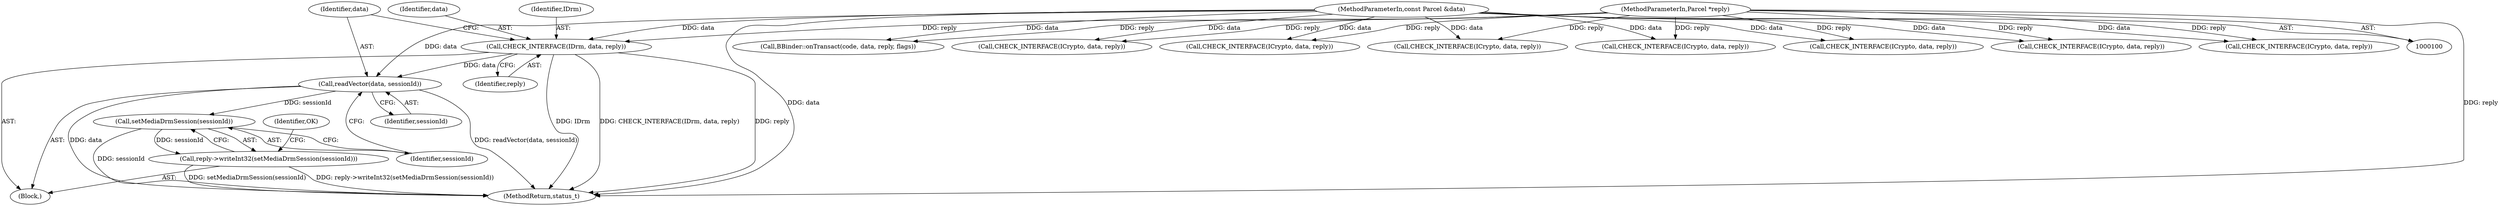 digraph "0_Android_22f824feac43d5758f9a70b77f2aca840ba62c3b@pointer" {
"1000451" [label="(Call,CHECK_INTERFACE(IDrm, data, reply))"];
"1000102" [label="(MethodParameterIn,const Parcel &data)"];
"1000103" [label="(MethodParameterIn,Parcel *reply)"];
"1000456" [label="(Call,readVector(data, sessionId))"];
"1000460" [label="(Call,setMediaDrmSession(sessionId))"];
"1000459" [label="(Call,reply->writeInt32(setMediaDrmSession(sessionId)))"];
"1000461" [label="(Identifier,sessionId)"];
"1000457" [label="(Identifier,data)"];
"1000111" [label="(Call,CHECK_INTERFACE(ICrypto, data, reply))"];
"1000459" [label="(Call,reply->writeInt32(setMediaDrmSession(sessionId)))"];
"1000458" [label="(Identifier,sessionId)"];
"1000454" [label="(Identifier,reply)"];
"1000121" [label="(Call,CHECK_INTERFACE(ICrypto, data, reply))"];
"1000137" [label="(Call,CHECK_INTERFACE(ICrypto, data, reply))"];
"1000210" [label="(Call,CHECK_INTERFACE(ICrypto, data, reply))"];
"1000103" [label="(MethodParameterIn,Parcel *reply)"];
"1000460" [label="(Call,setMediaDrmSession(sessionId))"];
"1000102" [label="(MethodParameterIn,const Parcel &data)"];
"1000453" [label="(Identifier,data)"];
"1000451" [label="(Call,CHECK_INTERFACE(IDrm, data, reply))"];
"1000471" [label="(MethodReturn,status_t)"];
"1000452" [label="(Identifier,IDrm)"];
"1000466" [label="(Call,BBinder::onTransact(code, data, reply, flags))"];
"1000195" [label="(Call,CHECK_INTERFACE(ICrypto, data, reply))"];
"1000432" [label="(Call,CHECK_INTERFACE(ICrypto, data, reply))"];
"1000456" [label="(Call,readVector(data, sessionId))"];
"1000185" [label="(Call,CHECK_INTERFACE(ICrypto, data, reply))"];
"1000450" [label="(Block,)"];
"1000463" [label="(Identifier,OK)"];
"1000451" -> "1000450"  [label="AST: "];
"1000451" -> "1000454"  [label="CFG: "];
"1000452" -> "1000451"  [label="AST: "];
"1000453" -> "1000451"  [label="AST: "];
"1000454" -> "1000451"  [label="AST: "];
"1000457" -> "1000451"  [label="CFG: "];
"1000451" -> "1000471"  [label="DDG: IDrm"];
"1000451" -> "1000471"  [label="DDG: CHECK_INTERFACE(IDrm, data, reply)"];
"1000451" -> "1000471"  [label="DDG: reply"];
"1000102" -> "1000451"  [label="DDG: data"];
"1000103" -> "1000451"  [label="DDG: reply"];
"1000451" -> "1000456"  [label="DDG: data"];
"1000102" -> "1000100"  [label="AST: "];
"1000102" -> "1000471"  [label="DDG: data"];
"1000102" -> "1000111"  [label="DDG: data"];
"1000102" -> "1000121"  [label="DDG: data"];
"1000102" -> "1000137"  [label="DDG: data"];
"1000102" -> "1000185"  [label="DDG: data"];
"1000102" -> "1000195"  [label="DDG: data"];
"1000102" -> "1000210"  [label="DDG: data"];
"1000102" -> "1000432"  [label="DDG: data"];
"1000102" -> "1000456"  [label="DDG: data"];
"1000102" -> "1000466"  [label="DDG: data"];
"1000103" -> "1000100"  [label="AST: "];
"1000103" -> "1000471"  [label="DDG: reply"];
"1000103" -> "1000111"  [label="DDG: reply"];
"1000103" -> "1000121"  [label="DDG: reply"];
"1000103" -> "1000137"  [label="DDG: reply"];
"1000103" -> "1000185"  [label="DDG: reply"];
"1000103" -> "1000195"  [label="DDG: reply"];
"1000103" -> "1000210"  [label="DDG: reply"];
"1000103" -> "1000432"  [label="DDG: reply"];
"1000103" -> "1000466"  [label="DDG: reply"];
"1000456" -> "1000450"  [label="AST: "];
"1000456" -> "1000458"  [label="CFG: "];
"1000457" -> "1000456"  [label="AST: "];
"1000458" -> "1000456"  [label="AST: "];
"1000461" -> "1000456"  [label="CFG: "];
"1000456" -> "1000471"  [label="DDG: data"];
"1000456" -> "1000471"  [label="DDG: readVector(data, sessionId)"];
"1000456" -> "1000460"  [label="DDG: sessionId"];
"1000460" -> "1000459"  [label="AST: "];
"1000460" -> "1000461"  [label="CFG: "];
"1000461" -> "1000460"  [label="AST: "];
"1000459" -> "1000460"  [label="CFG: "];
"1000460" -> "1000471"  [label="DDG: sessionId"];
"1000460" -> "1000459"  [label="DDG: sessionId"];
"1000459" -> "1000450"  [label="AST: "];
"1000463" -> "1000459"  [label="CFG: "];
"1000459" -> "1000471"  [label="DDG: setMediaDrmSession(sessionId)"];
"1000459" -> "1000471"  [label="DDG: reply->writeInt32(setMediaDrmSession(sessionId))"];
}
